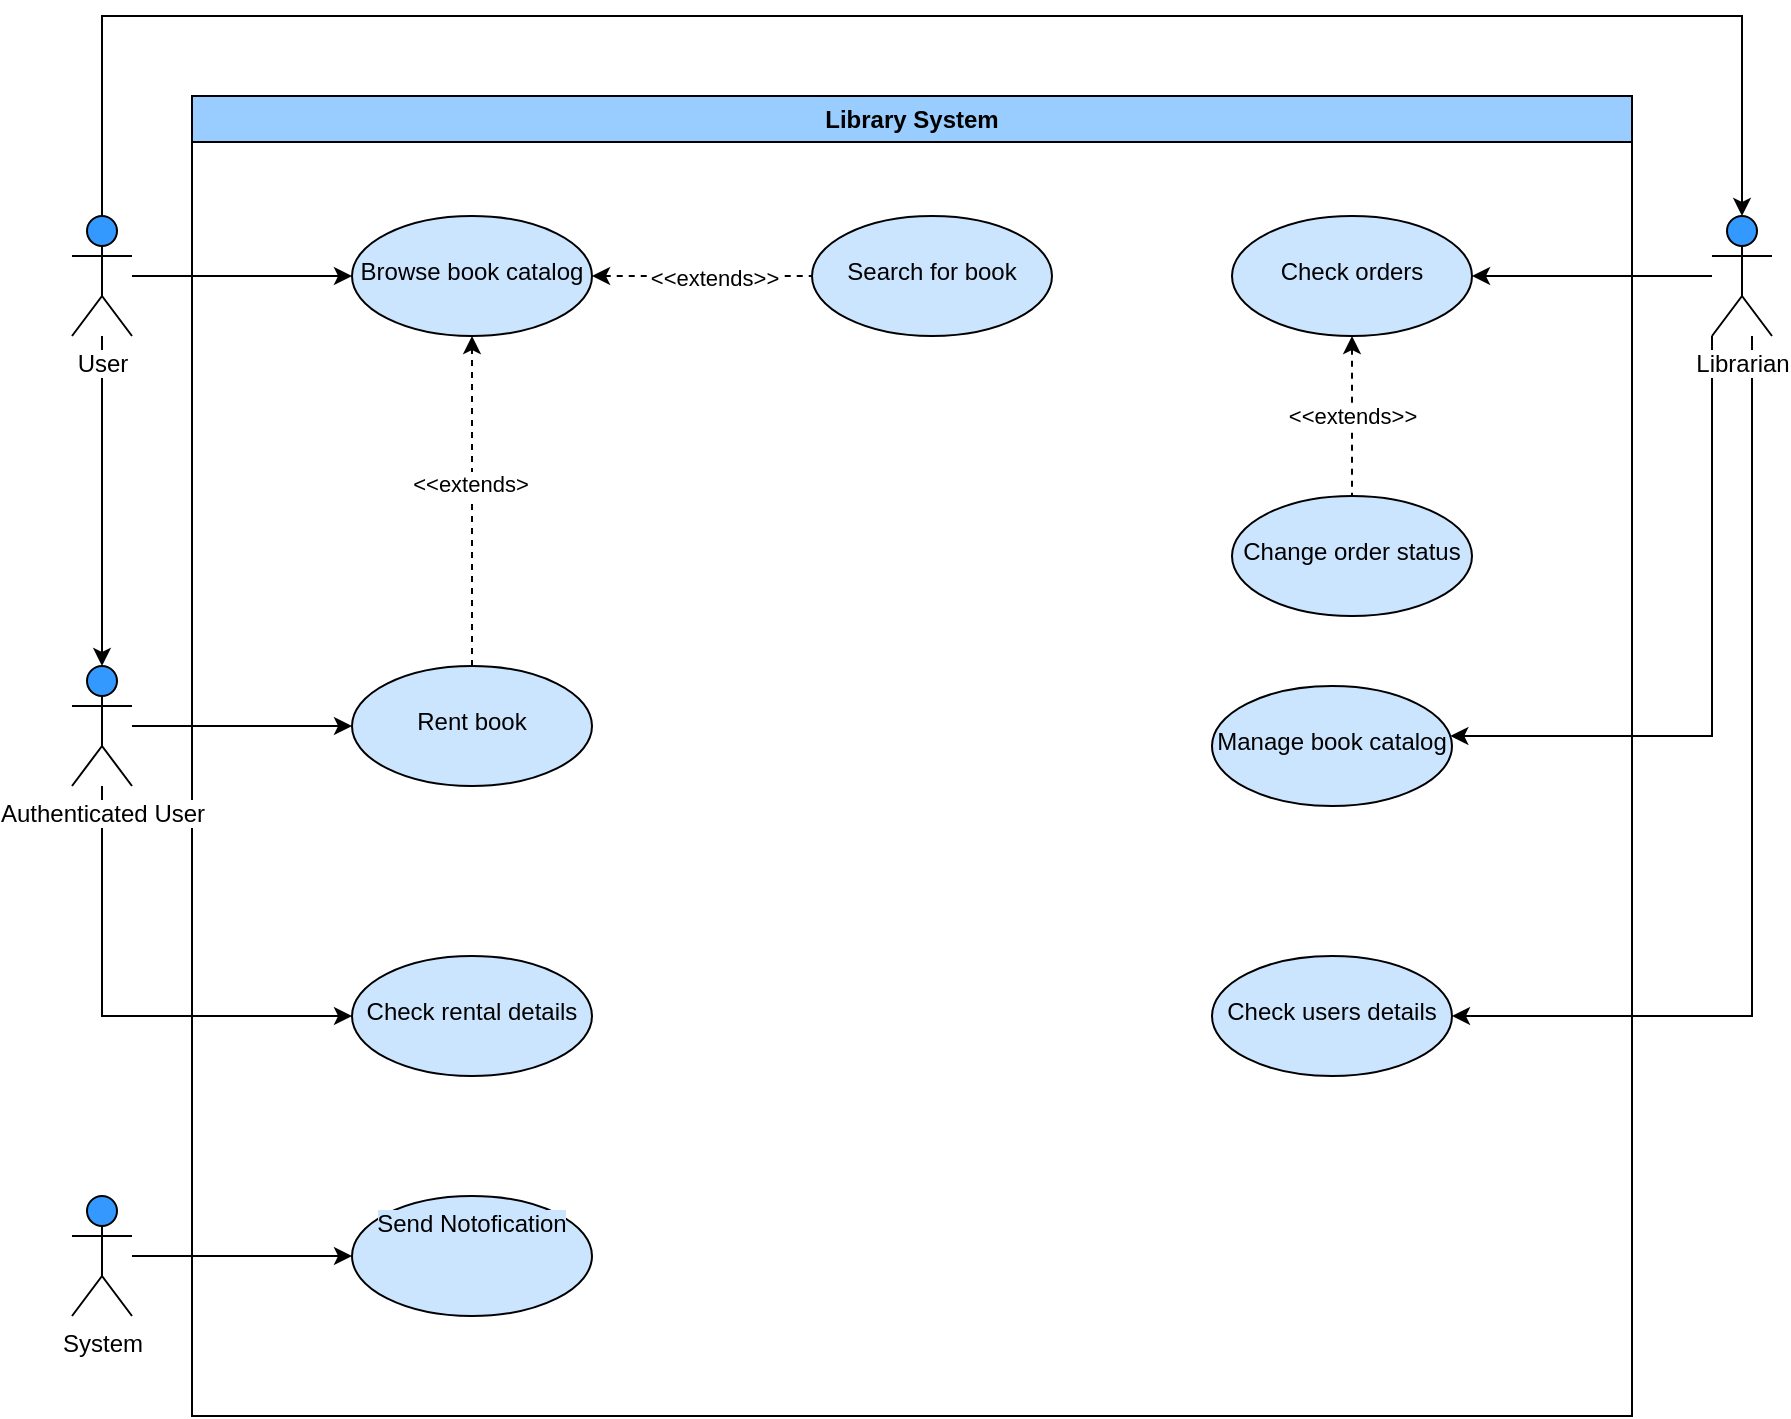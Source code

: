 <mxfile version="20.6.2" type="github">
  <diagram id="BhhGLLBL8qw27qqaKnJw" name="Page-1">
    <mxGraphModel dx="2583" dy="1483" grid="1" gridSize="10" guides="1" tooltips="1" connect="1" arrows="1" fold="1" page="1" pageScale="1" pageWidth="827" pageHeight="1169" math="0" shadow="0">
      <root>
        <mxCell id="0" />
        <mxCell id="1" parent="0" />
        <mxCell id="DdpT-OFBI1ggHvNi21Hl-1" value="Library System" style="swimlane;whiteSpace=wrap;html=1;fillColor=#99CCFF;" vertex="1" parent="1">
          <mxGeometry x="140" y="260" width="720" height="660" as="geometry" />
        </mxCell>
        <mxCell id="DdpT-OFBI1ggHvNi21Hl-22" value="" style="edgeStyle=orthogonalEdgeStyle;rounded=0;orthogonalLoop=1;jettySize=auto;html=1;endArrow=none;endFill=0;startArrow=classic;startFill=1;dashed=1;" edge="1" parent="DdpT-OFBI1ggHvNi21Hl-1" source="DdpT-OFBI1ggHvNi21Hl-19" target="DdpT-OFBI1ggHvNi21Hl-21">
          <mxGeometry relative="1" as="geometry" />
        </mxCell>
        <mxCell id="DdpT-OFBI1ggHvNi21Hl-23" value="&amp;lt;&amp;lt;extends&amp;gt;&amp;gt;" style="edgeLabel;html=1;align=center;verticalAlign=middle;resizable=0;points=[];" vertex="1" connectable="0" parent="DdpT-OFBI1ggHvNi21Hl-22">
          <mxGeometry x="0.1" y="-1" relative="1" as="geometry">
            <mxPoint as="offset" />
          </mxGeometry>
        </mxCell>
        <mxCell id="DdpT-OFBI1ggHvNi21Hl-19" value="&lt;br&gt;Browse book catalog" style="ellipse;whiteSpace=wrap;html=1;verticalAlign=top;fillColor=#CCE5FF;" vertex="1" parent="DdpT-OFBI1ggHvNi21Hl-1">
          <mxGeometry x="80" y="60" width="120" height="60" as="geometry" />
        </mxCell>
        <mxCell id="DdpT-OFBI1ggHvNi21Hl-21" value="&lt;br&gt;Search for book" style="ellipse;whiteSpace=wrap;html=1;verticalAlign=top;fillColor=#CCE5FF;" vertex="1" parent="DdpT-OFBI1ggHvNi21Hl-1">
          <mxGeometry x="310" y="60" width="120" height="60" as="geometry" />
        </mxCell>
        <mxCell id="DdpT-OFBI1ggHvNi21Hl-26" style="edgeStyle=orthogonalEdgeStyle;rounded=0;orthogonalLoop=1;jettySize=auto;html=1;startArrow=none;startFill=0;endArrow=classic;endFill=1;dashed=1;" edge="1" parent="DdpT-OFBI1ggHvNi21Hl-1" source="DdpT-OFBI1ggHvNi21Hl-24" target="DdpT-OFBI1ggHvNi21Hl-19">
          <mxGeometry relative="1" as="geometry" />
        </mxCell>
        <mxCell id="DdpT-OFBI1ggHvNi21Hl-27" value="&amp;lt;&amp;lt;extends&amp;gt;" style="edgeLabel;html=1;align=center;verticalAlign=middle;resizable=0;points=[];" vertex="1" connectable="0" parent="DdpT-OFBI1ggHvNi21Hl-26">
          <mxGeometry x="0.111" y="1" relative="1" as="geometry">
            <mxPoint as="offset" />
          </mxGeometry>
        </mxCell>
        <mxCell id="DdpT-OFBI1ggHvNi21Hl-24" value="&lt;br&gt;Rent book" style="ellipse;whiteSpace=wrap;html=1;verticalAlign=top;fillColor=#CCE5FF;" vertex="1" parent="DdpT-OFBI1ggHvNi21Hl-1">
          <mxGeometry x="80" y="285" width="120" height="60" as="geometry" />
        </mxCell>
        <mxCell id="DdpT-OFBI1ggHvNi21Hl-28" value="&lt;br&gt;Check rental details" style="ellipse;whiteSpace=wrap;html=1;verticalAlign=top;fillColor=#CCE5FF;" vertex="1" parent="DdpT-OFBI1ggHvNi21Hl-1">
          <mxGeometry x="80" y="430" width="120" height="60" as="geometry" />
        </mxCell>
        <mxCell id="DdpT-OFBI1ggHvNi21Hl-38" value="&amp;lt;&amp;lt;extends&amp;gt;&amp;gt;" style="edgeStyle=orthogonalEdgeStyle;rounded=0;orthogonalLoop=1;jettySize=auto;html=1;startArrow=classic;startFill=1;endArrow=none;endFill=0;dashed=1;" edge="1" parent="DdpT-OFBI1ggHvNi21Hl-1" source="DdpT-OFBI1ggHvNi21Hl-34" target="DdpT-OFBI1ggHvNi21Hl-37">
          <mxGeometry relative="1" as="geometry" />
        </mxCell>
        <mxCell id="DdpT-OFBI1ggHvNi21Hl-34" value="&lt;br&gt;Check orders" style="ellipse;whiteSpace=wrap;html=1;verticalAlign=top;fillColor=#CCE5FF;" vertex="1" parent="DdpT-OFBI1ggHvNi21Hl-1">
          <mxGeometry x="520" y="60" width="120" height="60" as="geometry" />
        </mxCell>
        <mxCell id="DdpT-OFBI1ggHvNi21Hl-37" value="&lt;br&gt;Change order status" style="ellipse;whiteSpace=wrap;html=1;verticalAlign=top;fillColor=#CCE5FF;" vertex="1" parent="DdpT-OFBI1ggHvNi21Hl-1">
          <mxGeometry x="520" y="200" width="120" height="60" as="geometry" />
        </mxCell>
        <mxCell id="DdpT-OFBI1ggHvNi21Hl-39" value="&lt;br&gt;Manage book catalog" style="ellipse;whiteSpace=wrap;html=1;verticalAlign=top;fillColor=#CCE5FF;" vertex="1" parent="DdpT-OFBI1ggHvNi21Hl-1">
          <mxGeometry x="510" y="295" width="120" height="60" as="geometry" />
        </mxCell>
        <mxCell id="DdpT-OFBI1ggHvNi21Hl-41" value="&lt;br&gt;Check users details" style="ellipse;whiteSpace=wrap;html=1;verticalAlign=top;fillColor=#CCE5FF;" vertex="1" parent="DdpT-OFBI1ggHvNi21Hl-1">
          <mxGeometry x="510" y="430" width="120" height="60" as="geometry" />
        </mxCell>
        <mxCell id="DdpT-OFBI1ggHvNi21Hl-52" value="&lt;span style=&quot;background-color: rgb(204, 229, 255);&quot;&gt;Send Notofication&lt;br&gt;&lt;/span&gt;" style="ellipse;whiteSpace=wrap;html=1;verticalAlign=top;fillColor=#CCE5FF;labelBackgroundColor=#FFFFFF;" vertex="1" parent="DdpT-OFBI1ggHvNi21Hl-1">
          <mxGeometry x="80" y="550" width="120" height="60" as="geometry" />
        </mxCell>
        <mxCell id="DdpT-OFBI1ggHvNi21Hl-8" value="" style="edgeStyle=orthogonalEdgeStyle;rounded=0;orthogonalLoop=1;jettySize=auto;html=1;" edge="1" parent="1" source="DdpT-OFBI1ggHvNi21Hl-2" target="DdpT-OFBI1ggHvNi21Hl-7">
          <mxGeometry relative="1" as="geometry">
            <mxPoint x="95" y="580" as="sourcePoint" />
          </mxGeometry>
        </mxCell>
        <mxCell id="DdpT-OFBI1ggHvNi21Hl-16" value="" style="edgeStyle=orthogonalEdgeStyle;rounded=0;orthogonalLoop=1;jettySize=auto;html=1;" edge="1" parent="1" source="DdpT-OFBI1ggHvNi21Hl-2" target="DdpT-OFBI1ggHvNi21Hl-15">
          <mxGeometry relative="1" as="geometry">
            <Array as="points">
              <mxPoint x="95" y="220" />
              <mxPoint x="915" y="220" />
            </Array>
          </mxGeometry>
        </mxCell>
        <mxCell id="DdpT-OFBI1ggHvNi21Hl-20" value="" style="edgeStyle=orthogonalEdgeStyle;rounded=0;orthogonalLoop=1;jettySize=auto;html=1;" edge="1" parent="1" source="DdpT-OFBI1ggHvNi21Hl-2" target="DdpT-OFBI1ggHvNi21Hl-19">
          <mxGeometry relative="1" as="geometry" />
        </mxCell>
        <mxCell id="DdpT-OFBI1ggHvNi21Hl-2" value="&lt;span style=&quot;background-color: rgb(255, 255, 255);&quot;&gt;User&lt;/span&gt;" style="shape=umlActor;verticalLabelPosition=bottom;verticalAlign=top;html=1;outlineConnect=0;fillColor=#3399FF;" vertex="1" parent="1">
          <mxGeometry x="80" y="320" width="30" height="60" as="geometry" />
        </mxCell>
        <mxCell id="DdpT-OFBI1ggHvNi21Hl-25" value="" style="edgeStyle=orthogonalEdgeStyle;rounded=0;orthogonalLoop=1;jettySize=auto;html=1;startArrow=none;startFill=0;endArrow=classic;endFill=1;" edge="1" parent="1" source="DdpT-OFBI1ggHvNi21Hl-7" target="DdpT-OFBI1ggHvNi21Hl-24">
          <mxGeometry relative="1" as="geometry">
            <Array as="points">
              <mxPoint x="320" y="575" />
            </Array>
          </mxGeometry>
        </mxCell>
        <mxCell id="DdpT-OFBI1ggHvNi21Hl-29" value="" style="edgeStyle=orthogonalEdgeStyle;rounded=0;orthogonalLoop=1;jettySize=auto;html=1;startArrow=none;startFill=0;endArrow=classic;endFill=1;" edge="1" parent="1" source="DdpT-OFBI1ggHvNi21Hl-7" target="DdpT-OFBI1ggHvNi21Hl-28">
          <mxGeometry relative="1" as="geometry">
            <Array as="points">
              <mxPoint x="95" y="720" />
            </Array>
          </mxGeometry>
        </mxCell>
        <mxCell id="DdpT-OFBI1ggHvNi21Hl-7" value="&lt;span style=&quot;background-color: rgb(255, 255, 255);&quot;&gt;Authenticated User&lt;/span&gt;" style="shape=umlActor;verticalLabelPosition=bottom;verticalAlign=top;html=1;outlineConnect=0;fillColor=#3399FF;" vertex="1" parent="1">
          <mxGeometry x="80" y="545" width="30" height="60" as="geometry" />
        </mxCell>
        <mxCell id="DdpT-OFBI1ggHvNi21Hl-35" value="" style="edgeStyle=orthogonalEdgeStyle;rounded=0;orthogonalLoop=1;jettySize=auto;html=1;startArrow=none;startFill=0;endArrow=classic;endFill=1;" edge="1" parent="1" source="DdpT-OFBI1ggHvNi21Hl-15" target="DdpT-OFBI1ggHvNi21Hl-34">
          <mxGeometry relative="1" as="geometry" />
        </mxCell>
        <mxCell id="DdpT-OFBI1ggHvNi21Hl-40" value="" style="edgeStyle=orthogonalEdgeStyle;rounded=0;orthogonalLoop=1;jettySize=auto;html=1;startArrow=none;startFill=0;endArrow=classic;endFill=1;" edge="1" parent="1" source="DdpT-OFBI1ggHvNi21Hl-15" target="DdpT-OFBI1ggHvNi21Hl-39">
          <mxGeometry relative="1" as="geometry">
            <Array as="points">
              <mxPoint x="900" y="580" />
            </Array>
          </mxGeometry>
        </mxCell>
        <mxCell id="DdpT-OFBI1ggHvNi21Hl-42" value="" style="edgeStyle=orthogonalEdgeStyle;rounded=0;orthogonalLoop=1;jettySize=auto;html=1;startArrow=none;startFill=0;endArrow=classic;endFill=1;" edge="1" parent="1" source="DdpT-OFBI1ggHvNi21Hl-15" target="DdpT-OFBI1ggHvNi21Hl-41">
          <mxGeometry relative="1" as="geometry">
            <Array as="points">
              <mxPoint x="920" y="720" />
            </Array>
          </mxGeometry>
        </mxCell>
        <mxCell id="DdpT-OFBI1ggHvNi21Hl-15" value="&lt;span style=&quot;background-color: rgb(255, 255, 255);&quot;&gt;Librarian&lt;/span&gt;" style="shape=umlActor;verticalLabelPosition=bottom;verticalAlign=top;html=1;outlineConnect=0;fillColor=#3399FF;" vertex="1" parent="1">
          <mxGeometry x="900" y="320" width="30" height="60" as="geometry" />
        </mxCell>
        <mxCell id="DdpT-OFBI1ggHvNi21Hl-53" value="" style="edgeStyle=orthogonalEdgeStyle;rounded=0;orthogonalLoop=1;jettySize=auto;html=1;startArrow=none;startFill=0;endArrow=classic;endFill=1;" edge="1" parent="1" source="DdpT-OFBI1ggHvNi21Hl-43" target="DdpT-OFBI1ggHvNi21Hl-52">
          <mxGeometry relative="1" as="geometry" />
        </mxCell>
        <mxCell id="DdpT-OFBI1ggHvNi21Hl-43" value="System" style="shape=umlActor;verticalLabelPosition=bottom;verticalAlign=top;html=1;outlineConnect=0;labelBackgroundColor=#FFFFFF;fillColor=#3399FF;" vertex="1" parent="1">
          <mxGeometry x="80" y="810" width="30" height="60" as="geometry" />
        </mxCell>
      </root>
    </mxGraphModel>
  </diagram>
</mxfile>
